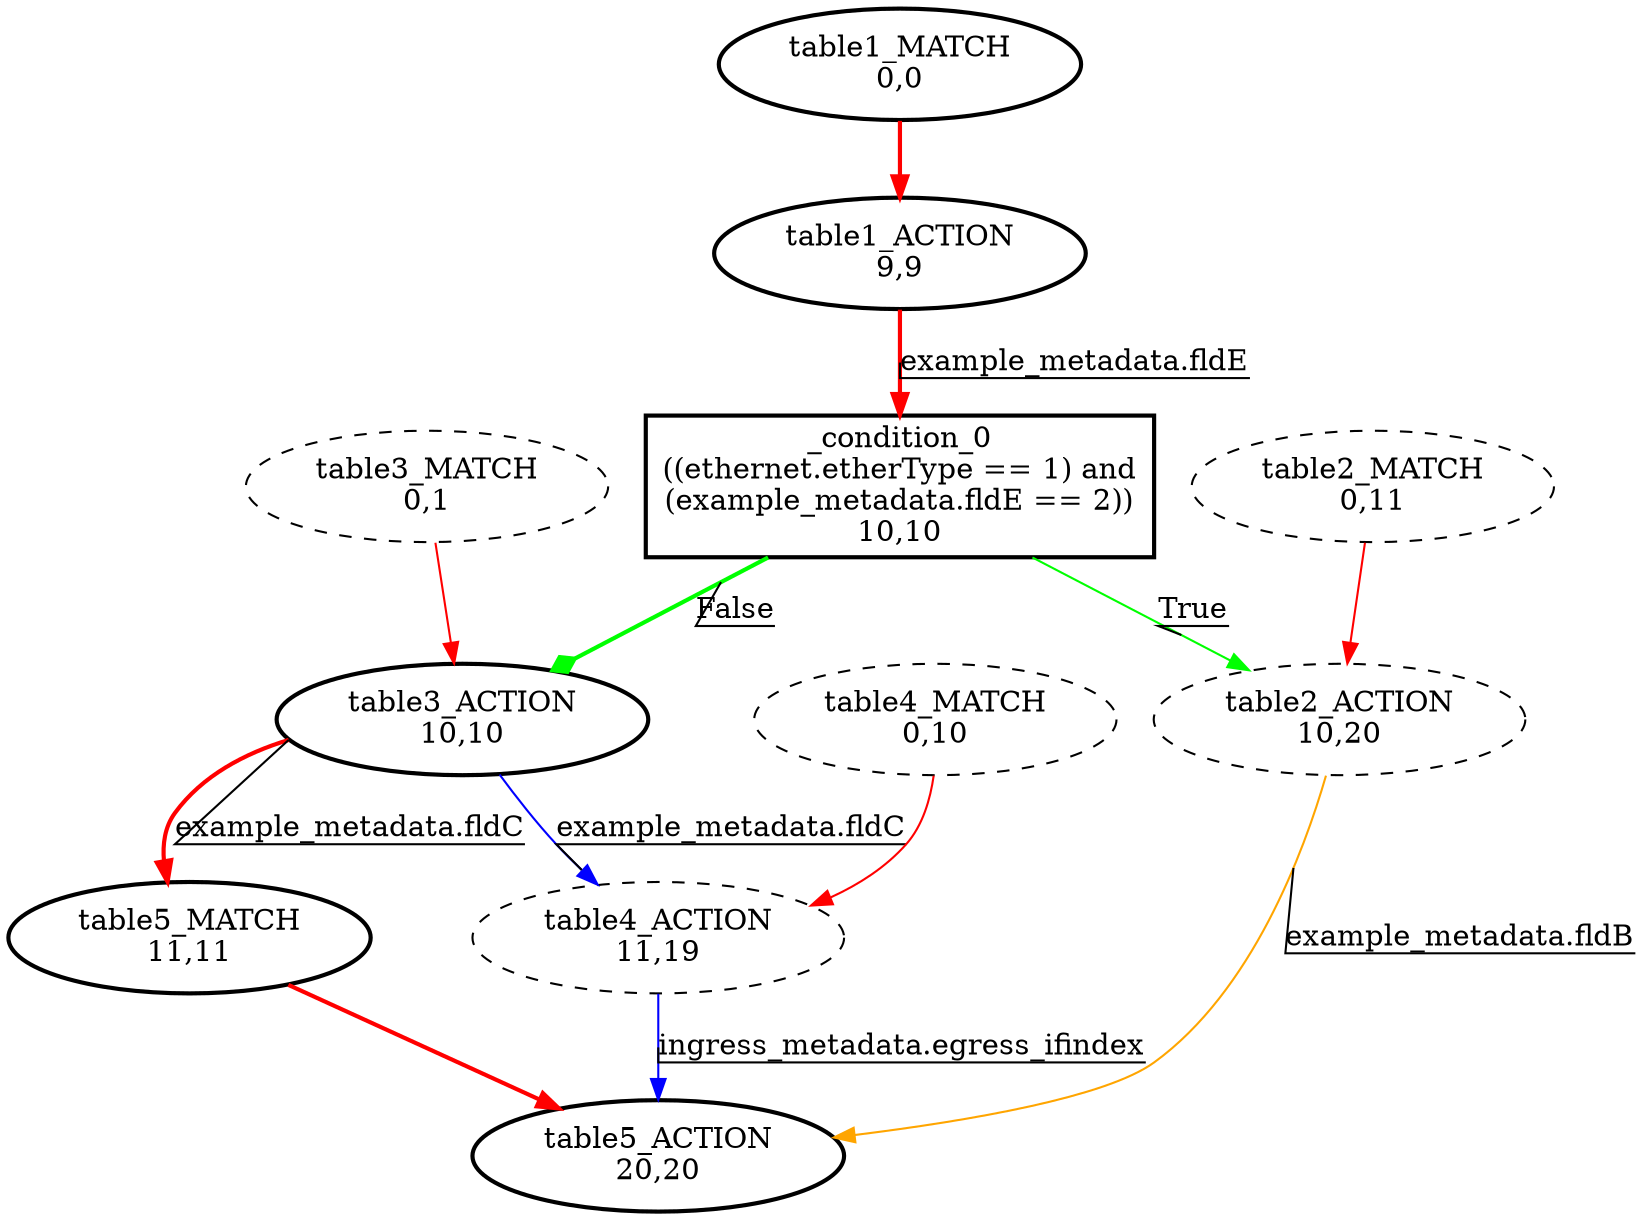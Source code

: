 digraph ingress {
_condition_0 [ shape=box label="_condition_0\n((ethernet.etherType == 1) and
(example_metadata.fldE == 2))\n10,10" style=bold];
table1_ACTION [ label="table1_ACTION\n9,9" style=bold];
table1_MATCH [ label="table1_MATCH\n0,0" style=bold];
table2_ACTION [ label="table2_ACTION\n10,20" style=dashed];
table2_MATCH [ label="table2_MATCH\n0,11" style=dashed];
table3_ACTION [ label="table3_ACTION\n10,10" style=bold];
table3_MATCH [ label="table3_MATCH\n0,1" style=dashed];
table4_ACTION [ label="table4_ACTION\n11,19" style=dashed];
table4_MATCH [ label="table4_MATCH\n0,10" style=dashed];
table5_ACTION [ label="table5_ACTION\n20,20" style=bold];
table5_MATCH [ label="table5_MATCH\n11,11" style=bold];
_condition_0 -> table2_ACTION [color=green label="True" decorate=true ];
_condition_0 -> table3_ACTION [color=green label="False" decorate=true  arrowhead = diamond style=bold];
table1_ACTION -> _condition_0 [color=red label="example_metadata.fldE" decorate=true  style=bold];
table1_MATCH -> table1_ACTION [color=red  style=bold];
table2_ACTION -> table5_ACTION [color=orange label="example_metadata.fldB" decorate=true ];
table2_MATCH -> table2_ACTION [color=red ];
table3_ACTION -> table4_ACTION [color=blue label="example_metadata.fldC" decorate=true ];
table3_ACTION -> table5_MATCH [color=red label="example_metadata.fldC" decorate=true  style=bold];
table3_MATCH -> table3_ACTION [color=red ];
table4_ACTION -> table5_ACTION [color=blue label="ingress_metadata.egress_ifindex" decorate=true ];
table4_MATCH -> table4_ACTION [color=red ];
table5_MATCH -> table5_ACTION [color=red  style=bold];
}
